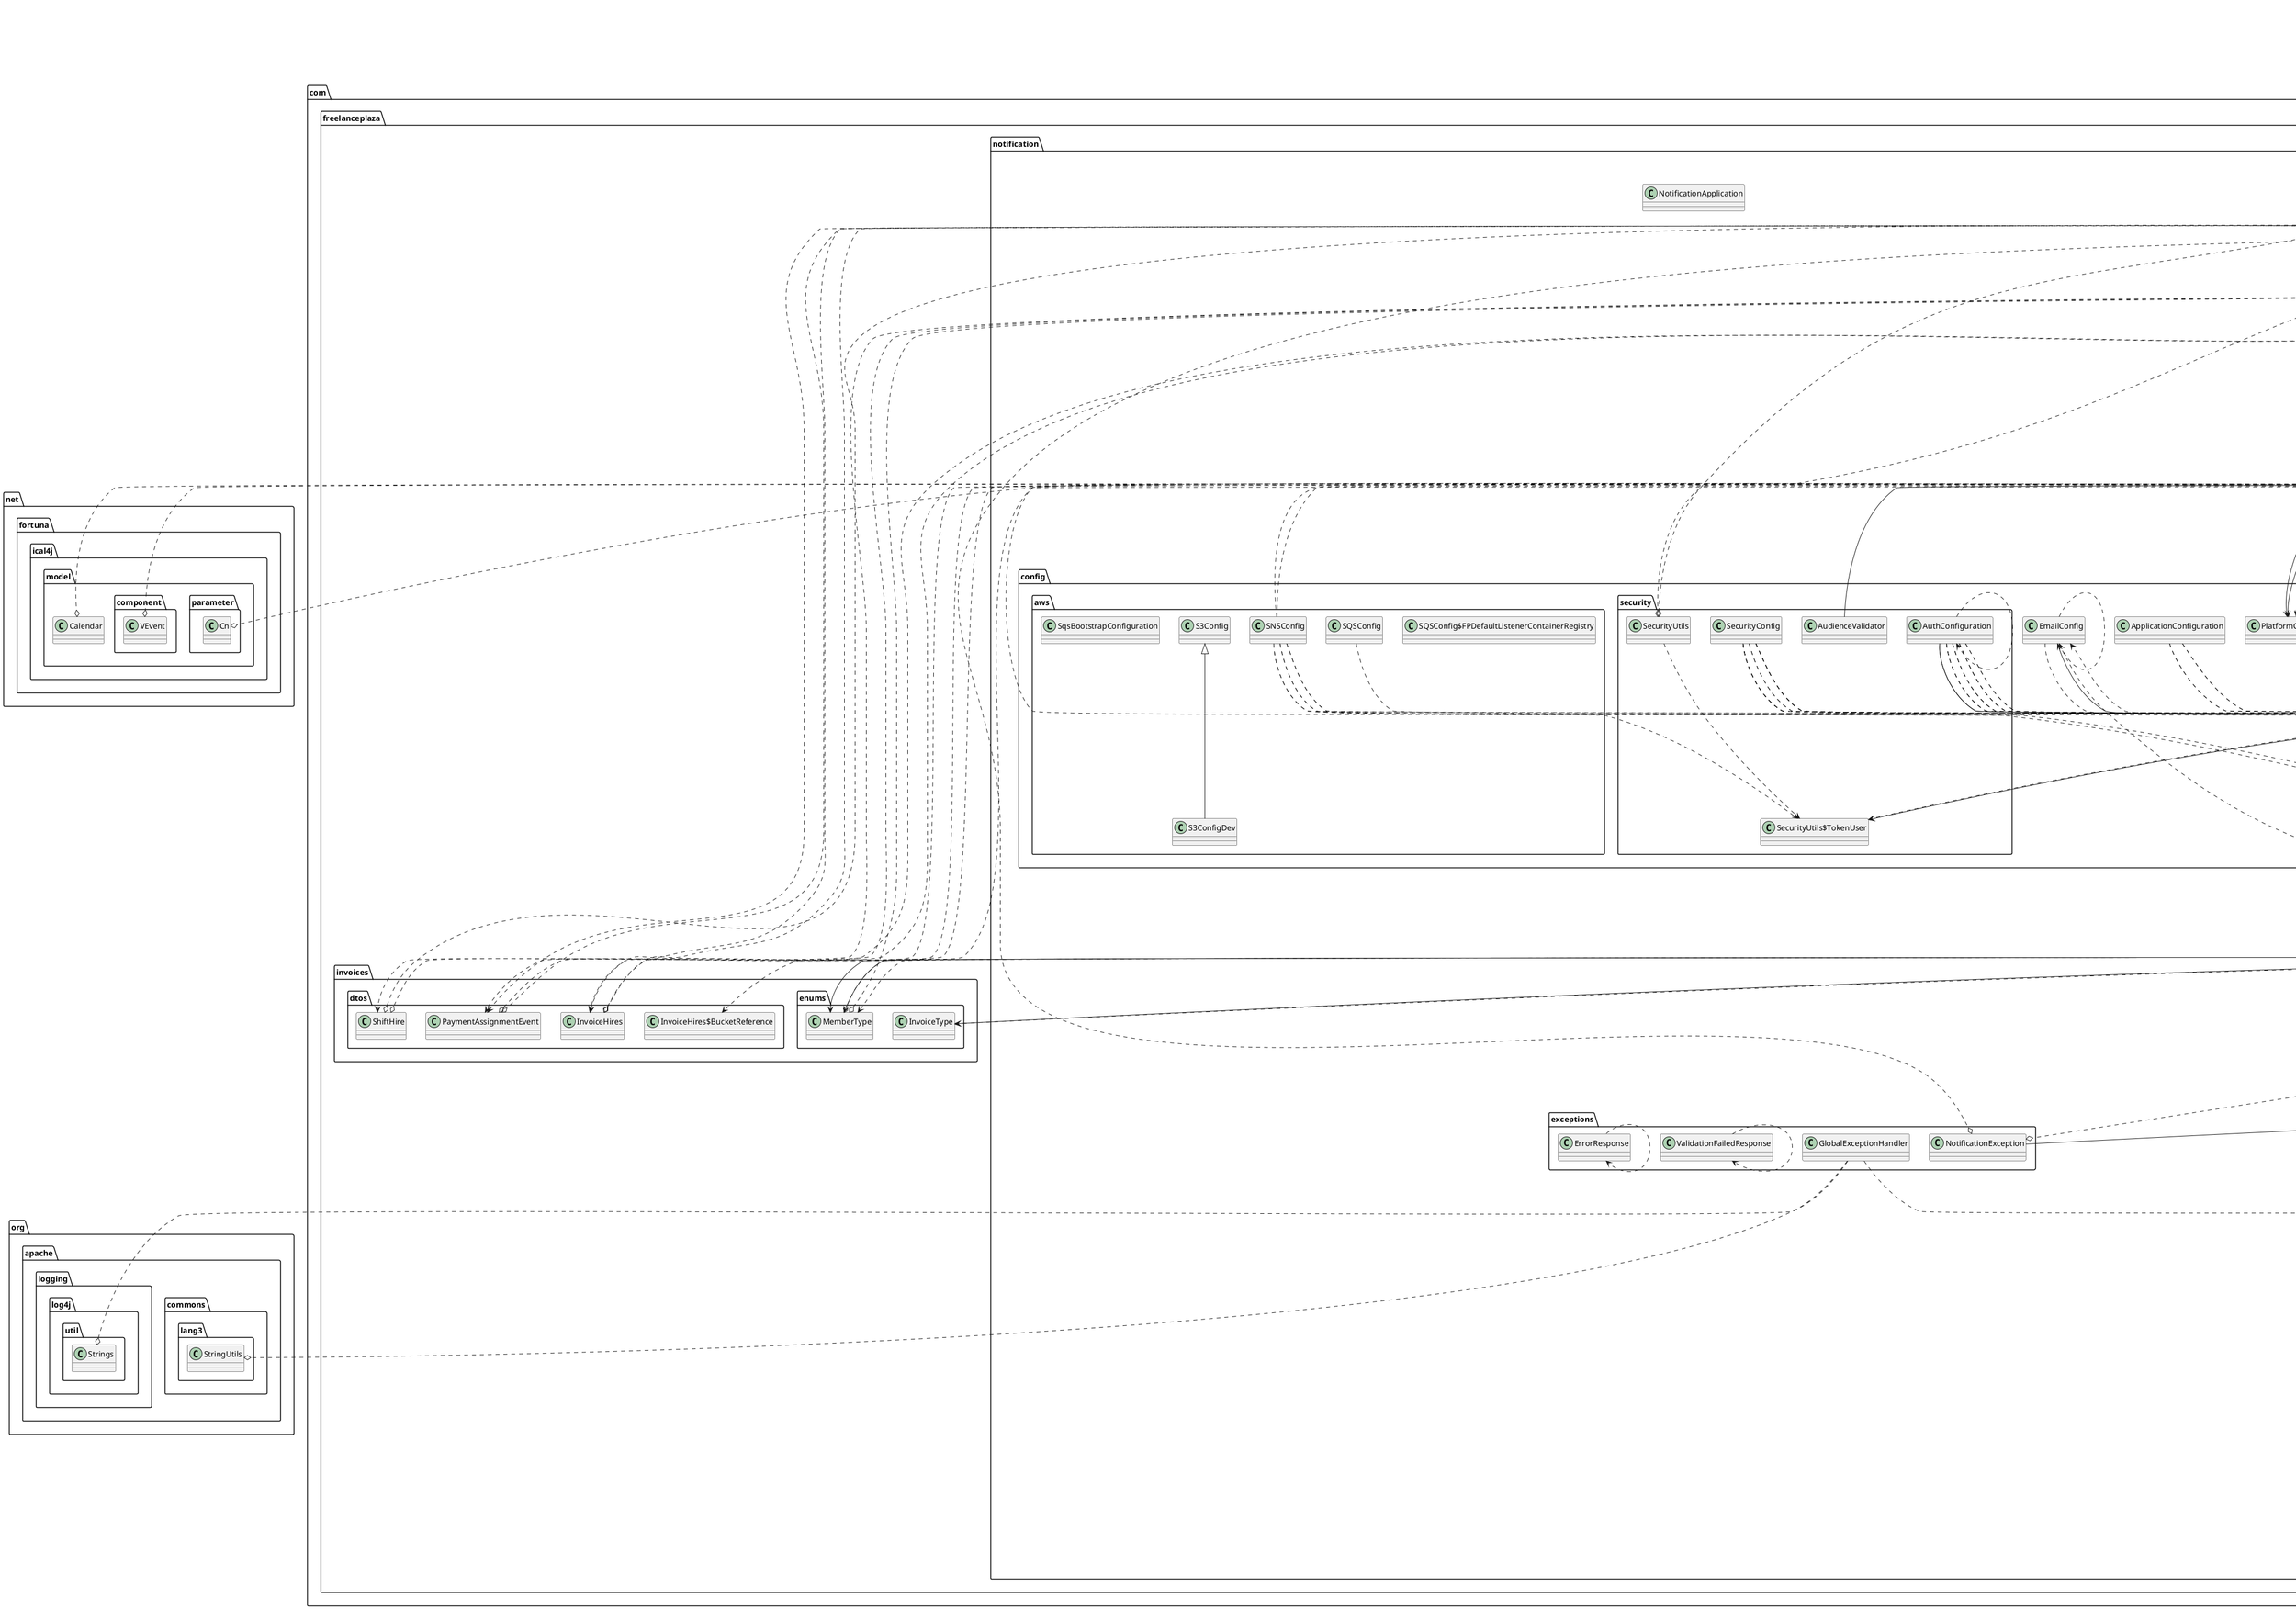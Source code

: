 @startuml
'https://plantuml.com/class-diagram

' GENERATE CLASS DIAGRAM ===========
' Generator       : it.brunasti.java.diagrammer.ClassDiagrammer
' Path            : [/Users/paolo/Work/Tadaah/fp-backend-notification-service/build/classes/java/main]
' Java Files Path : [/Users/paolo/Work/Tadaah/fp-backend-notification-service/src/main/java/]
' Configuration   : [/Users/paolo/IdeaProjects/mine/java-diagrammer/temp/tadaah/config.json]
' Generated at    : Fri Jan 17 13:52:33 CET 2025



' CLASSES =======
class com.freelanceplaza.notification.listeners.UserSyncListener
interface com.freelanceplaza.notification.utils.NotificationConstants
class com.freelanceplaza.notification.dto.PushNotification$Apns
class com.freelanceplaza.notification.services.UserService
class com.freelanceplaza.notification.validation.ValidationError
class com.freelanceplaza.notification.controllers.AuthorizationController
class com.freelanceplaza.notification.services.InvoiceService
abstract com.freelanceplaza.notification.entities.Address
interface com.freelanceplaza.notification.dto.Notification
class com.freelanceplaza.notification.services.EmailNotificationFactory
class com.freelanceplaza.notification.config.aws.SQSConfig$FPDefaultListenerContainerRegistry
interface com.freelanceplaza.notification.repositories.LegalEntityRepository
class com.freelanceplaza.notification.dto.PushNotification$Android
class com.freelanceplaza.notification.exceptions.NotificationException
class com.freelanceplaza.notification.services.BucketService
class com.freelanceplaza.notification.entities.Subscription$SubscriptionId
class com.freelanceplaza.notification.entities.LegalEntity$LegalEntityBuilder
class com.freelanceplaza.notification.dto.TokenUserHandler
class com.freelanceplaza.notification.entities.MobileDeviceToken
class com.freelanceplaza.notification.dto.PaymentAccountStatusChangedMessage
class com.freelanceplaza.notification.dto.PushNotification$FcmV1Message
class com.freelanceplaza.notification.utils.CurrencyUtils$1
class com.freelanceplaza.notification.listeners.OrganizationUserSyncListener
interface com.freelanceplaza.notification.validation.JsonFieldErrors
class com.freelanceplaza.notification.listeners.OrganizationSyncListener
class com.freelanceplaza.notification.entities.Recipient
class com.freelanceplaza.notification.dto.PushNotification$Aps
interface com.freelanceplaza.notification.repositories.RecipientRepository
class com.freelanceplaza.notification.dto.PushNotification$Alert
class com.freelanceplaza.notification.config.RedisConfiguration
interface com.freelanceplaza.notification.validation.notification.ValidBoolean
class com.freelanceplaza.notification.dto.GroupedInvoiceDTO
class com.freelanceplaza.notification.controllers.ThymeleafRendererController$TemplateResource
class com.freelanceplaza.notification.config.security.AuthConfiguration
class com.freelanceplaza.notification.dto.PushNotification$Webpush
class com.freelanceplaza.notification.services.EmailNotificationFactory$RecipientHandler
class com.freelanceplaza.notification.services.workfinished.WorkFinishedService
class com.freelanceplaza.notification.config.security.AudienceValidator
class com.freelanceplaza.notification.listeners.NotificationEventListener
class com.freelanceplaza.notification.services.LegalEntityMapper
class com.freelanceplaza.notification.validation.notification.BooleanValueValidator
class com.freelanceplaza.notification.services.notification.FreelancerNotificationService
interface com.freelanceplaza.notification.repositories.VerticalRepository
class com.freelanceplaza.notification.config.aws.S3ConfigDev
class com.freelanceplaza.notification.entities.LegalEntity
class com.freelanceplaza.notification.services.IOSMessageFactory
class com.freelanceplaza.notification.services.InvoiceService$1
class com.freelanceplaza.notification.controllers.ThymeleafRendererController$MultipartTemplateResolver
class com.freelanceplaza.notification.services.MobilePushNotificationFactory
class com.freelanceplaza.notification.services.PaymentService$1
class com.freelanceplaza.notification.config.PlatformConfiguration
class com.freelanceplaza.notification.services.S3ServiceImpl
interface com.freelanceplaza.notification.repositories.AddressRepository
class com.freelanceplaza.notification.entities.Subscription
class com.freelanceplaza.notification.dto.TokenData
class com.freelanceplaza.notification.entities.InvoiceBundle
class com.freelanceplaza.notification.utils.MessageUtils
class com.freelanceplaza.notification.controllers.ThymeleafRendererController
class com.freelanceplaza.notification.services.DeviceTokenRegistrarImpl
interface com.freelanceplaza.notification.repositories.NotificationTemplateRepository
class com.freelanceplaza.notification.config.EmailConfig
class com.freelanceplaza.notification.config.aws.SNSConfig
enum com.freelanceplaza.notification.enums.PaymentAccountStatus{
  PENDING
  ACTIVE
  INACTIVE
  UNVERIFIED
  SUSPENDED
  BLOCKED
  DELETED
}
class com.freelanceplaza.notification.config.security.SecurityUtils
enum com.freelanceplaza.notification.enums.Channel{
  EMAIL
  SMS
  PUSH_MOBILE
  PUSH_WEB
}
class com.freelanceplaza.notification.services.OrganizationService
class com.freelanceplaza.notification.dto.MobilePush
class com.freelanceplaza.notification.services.MobileNotificationGateway
class com.freelanceplaza.notification.config.security.SecurityUtils$TokenUser
class com.freelanceplaza.notification.listeners.PaymentAccountStatusChangedListener
interface com.freelanceplaza.notification.services.NotificationService
class com.freelanceplaza.notification.dto.PushNotification$Default
class com.freelanceplaza.notification.entities.EmailAddress
interface com.freelanceplaza.notification.services.MessageFactory
class com.freelanceplaza.notification.services.impl.NotificationServiceImpl
class com.freelanceplaza.notification.dto.EmailNotification
class com.freelanceplaza.notification.exceptions.GlobalExceptionHandler
interface com.freelanceplaza.notification.utils.PaymentAssignmentConstants
interface com.freelanceplaza.notification.repositories.InvoiceRepository
class com.freelanceplaza.notification.entities.NotificationTemplate
enum com.freelanceplaza.notification.enums.MobilePlatform{
  IOS
  ANDROID
}
class com.freelanceplaza.notification.services.PaymentService
class com.freelanceplaza.notification.services.NotificationMessageHelper
class com.freelanceplaza.notification.services.ApplicationEventService$1
class com.freelanceplaza.notification.services.EmailNotificationGateway
class com.freelanceplaza.notification.dto.PushNotification$Message
class com.freelanceplaza.notification.config.aws.S3Config
interface com.freelanceplaza.notification.services.DeviceTokenRegistrar
class com.freelanceplaza.notification.config.aws.SQSConfig
class com.freelanceplaza.notification.publishers.NotificationPublisher
class com.freelanceplaza.notification.dto.PushNotification
class com.freelanceplaza.notification.dto.PushNotification$Notification
class com.freelanceplaza.notification.listeners.InvoiceGeneratedListener
class com.freelanceplaza.notification.services.MobilePushNotificationFactory$UserHandler
class com.freelanceplaza.notification.NotificationApplication
class com.freelanceplaza.notification.services.MobilePushMessageFactory$MobileMessage
class com.freelanceplaza.notification.utils.DateTimeUtils
class com.freelanceplaza.notification.entities.Vertical
interface com.freelanceplaza.notification.repositories.SubscriptionRepository
class com.freelanceplaza.notification.controllers.NotificationController
abstract com.freelanceplaza.notification.validation.CommonJsonErrorValidator
class com.freelanceplaza.notification.exceptions.ValidationFailedResponse
class com.freelanceplaza.notification.listeners.WorkFinishedListener
class com.freelanceplaza.notification.listeners.ApplicationEventListener
interface com.freelanceplaza.notification.services.S3Service
class com.freelanceplaza.notification.services.NotificationComposer
class com.freelanceplaza.notification.dto.NotificationsStatusDto
class com.freelanceplaza.notification.exceptions.ErrorResponse
class com.freelanceplaza.notification.utils.CurrencyUtils
class com.freelanceplaza.notification.services.ApplicationEventService
enum com.freelanceplaza.notification.enums.RecipientType{
  FREELANCER_USER
  ORGANIZATION_USER
  STAFF_USER
  UNKNOWN_USER
  ORGANIZATION
}
class com.freelanceplaza.notification.config.security.SecurityConfig
class com.freelanceplaza.notification.services.LocalDeviceTokenRegistrar
interface com.freelanceplaza.notification.services.NotificationFactory
class com.freelanceplaza.notification.services.EmailNotificationFactory$1
class com.freelanceplaza.notification.entities.Invoice
interface com.freelanceplaza.notification.repositories.InvoiceBundleRepository
class com.freelanceplaza.notification.services.AndroidMessageFactory
enum com.freelanceplaza.notification.enums.SubscriptionStatus{
  ACTIVE
  INACTIVE
}
class com.freelanceplaza.notification.config.ApplicationConfiguration
abstract com.freelanceplaza.notification.services.MobilePushMessageFactory
interface com.freelanceplaza.notification.services.NotificationGateway
class com.freelanceplaza.notification.dto.PushNotification$Payload
class com.freelanceplaza.notification.listeners.PaymentAssignmentStatusListener
class com.freelanceplaza.notification.config.aws.SqsBootstrapConfiguration

' INHERITANCES =======
java.lang.RuntimeException <|-- com.freelanceplaza.notification.exceptions.NotificationException
com.freelanceplaza.notification.entities.Address <|-- com.freelanceplaza.notification.entities.MobileDeviceToken
java.lang.Record <|-- com.freelanceplaza.notification.config.security.AudienceValidator
com.freelanceplaza.notification.validation.CommonJsonErrorValidator <|-- com.freelanceplaza.notification.validation.notification.BooleanValueValidator
com.freelanceplaza.notification.config.aws.S3Config <|-- com.freelanceplaza.notification.config.aws.S3ConfigDev
com.freelanceplaza.notification.services.MobilePushMessageFactory <|-- com.freelanceplaza.notification.services.IOSMessageFactory
java.lang.Enum <|-- com.freelanceplaza.notification.enums.PaymentAccountStatus
java.lang.Enum <|-- com.freelanceplaza.notification.enums.Channel
com.freelanceplaza.notification.entities.Address <|-- com.freelanceplaza.notification.entities.EmailAddress
java.lang.Enum <|-- com.freelanceplaza.notification.enums.MobilePlatform
java.lang.Enum <|-- com.freelanceplaza.notification.enums.RecipientType
com.freelanceplaza.notification.services.MobilePushMessageFactory <|-- com.freelanceplaza.notification.services.AndroidMessageFactory
java.lang.Enum <|-- com.freelanceplaza.notification.enums.SubscriptionStatus

' IMPLEMENT INTERFACE =======
com.freelanceplaza.notification.services.NotificationFactory <|.. com.freelanceplaza.notification.services.EmailNotificationFactory
java.io.Serializable <|.. com.freelanceplaza.notification.entities.Subscription$SubscriptionId
java.lang.annotation.Annotation <|.. com.freelanceplaza.notification.validation.JsonFieldErrors
java.lang.annotation.Annotation <|.. com.freelanceplaza.notification.validation.notification.ValidBoolean
com.freelanceplaza.notification.services.NotificationFactory <|.. com.freelanceplaza.notification.services.MobilePushNotificationFactory
com.freelanceplaza.notification.services.S3Service <|.. com.freelanceplaza.notification.services.S3ServiceImpl
com.freelanceplaza.notification.services.DeviceTokenRegistrar <|.. com.freelanceplaza.notification.services.DeviceTokenRegistrarImpl
com.freelanceplaza.notification.dto.Notification <|.. com.freelanceplaza.notification.dto.MobilePush
com.freelanceplaza.notification.services.NotificationGateway <|.. com.freelanceplaza.notification.services.MobileNotificationGateway
com.freelanceplaza.notification.services.NotificationService <|.. com.freelanceplaza.notification.services.impl.NotificationServiceImpl
com.freelanceplaza.notification.dto.Notification <|.. com.freelanceplaza.notification.dto.EmailNotification
com.freelanceplaza.notification.services.NotificationGateway <|.. com.freelanceplaza.notification.services.EmailNotificationGateway
com.freelanceplaza.notification.services.DeviceTokenRegistrar <|.. com.freelanceplaza.notification.services.LocalDeviceTokenRegistrar
com.freelanceplaza.notification.services.MessageFactory <|.. com.freelanceplaza.notification.services.MobilePushMessageFactory

' FIELDS =======
com.freelanceplaza.notification.listeners.UserSyncListener --> com.freelanceplaza.notification.services.UserService
com.freelanceplaza.notification.listeners.UserSyncListener --> com.freelanceplaza.commons.fpcommons.crypto.Decoder
com.freelanceplaza.notification.dto.PushNotification$Apns --> com.freelanceplaza.notification.dto.PushNotification$Payload
com.freelanceplaza.notification.services.UserService --> com.freelanceplaza.notification.repositories.RecipientRepository
com.freelanceplaza.notification.services.UserService --> com.freelanceplaza.notification.repositories.NotificationTemplateRepository
com.freelanceplaza.notification.services.UserService --> com.freelanceplaza.notification.repositories.SubscriptionRepository
com.freelanceplaza.notification.services.UserService --> com.freelanceplaza.notification.services.DeviceTokenRegistrar
com.freelanceplaza.notification.services.UserService --> com.freelanceplaza.notification.repositories.AddressRepository
com.freelanceplaza.notification.services.UserService --> com.freelanceplaza.notification.services.LegalEntityMapper
com.freelanceplaza.notification.services.UserService --> com.freelanceplaza.notification.repositories.LegalEntityRepository
com.freelanceplaza.notification.controllers.AuthorizationController --> com.freelanceplaza.notification.services.UserService
com.freelanceplaza.notification.services.InvoiceService --> com.freelanceplaza.notification.repositories.InvoiceRepository
com.freelanceplaza.notification.services.InvoiceService --> com.freelanceplaza.notification.repositories.InvoiceBundleRepository
com.freelanceplaza.notification.services.InvoiceService --> com.freelanceplaza.notification.publishers.NotificationPublisher
com.freelanceplaza.notification.services.InvoiceService --> com.freelanceplaza.notification.repositories.RecipientRepository
com.freelanceplaza.notification.services.InvoiceService --> com.freelanceplaza.notification.repositories.VerticalRepository
com.freelanceplaza.notification.services.InvoiceService --> com.freelanceplaza.notification.services.NotificationMessageHelper
com.freelanceplaza.notification.services.InvoiceService --> com.freelanceplaza.notification.config.PlatformConfiguration
com.freelanceplaza.notification.entities.Address --> com.freelanceplaza.notification.entities.Recipient
com.freelanceplaza.notification.services.EmailNotificationFactory --> com.freelanceplaza.notification.services.EmailNotificationGateway
com.freelanceplaza.notification.services.EmailNotificationFactory --> com.freelanceplaza.notification.repositories.VerticalRepository
com.freelanceplaza.notification.dto.PushNotification$Android --> com.freelanceplaza.notification.dto.PushNotification$Notification
com.freelanceplaza.notification.dto.TokenUserHandler --> com.freelanceplaza.notification.config.security.SecurityUtils$TokenUser
com.freelanceplaza.notification.dto.TokenUserHandler --> com.freelanceplaza.notification.enums.MobilePlatform
com.freelanceplaza.notification.entities.MobileDeviceToken --> com.freelanceplaza.notification.enums.MobilePlatform
com.freelanceplaza.notification.dto.PaymentAccountStatusChangedMessage --> com.freelanceplaza.notification.enums.PaymentAccountStatus
com.freelanceplaza.notification.dto.PushNotification$FcmV1Message --> com.freelanceplaza.notification.dto.PushNotification$Message
com.freelanceplaza.notification.listeners.OrganizationUserSyncListener --> com.freelanceplaza.notification.services.UserService
com.freelanceplaza.notification.listeners.OrganizationUserSyncListener --> com.freelanceplaza.notification.services.OrganizationService
com.freelanceplaza.notification.listeners.OrganizationUserSyncListener --> com.freelanceplaza.commons.fpcommons.crypto.Decoder
com.freelanceplaza.notification.listeners.OrganizationUserSyncListener --> com.freelanceplaza.notification.publishers.NotificationPublisher
com.freelanceplaza.notification.listeners.OrganizationSyncListener --> com.freelanceplaza.notification.services.OrganizationService
com.freelanceplaza.notification.listeners.OrganizationSyncListener --> com.freelanceplaza.commons.fpcommons.crypto.Decoder
com.freelanceplaza.notification.entities.Recipient --> com.freelanceplaza.notification.entities.LegalEntity
com.freelanceplaza.notification.entities.Recipient --> com.freelanceplaza.notification.enums.RecipientType
com.freelanceplaza.notification.entities.Recipient --> com.freelanceplaza.commons.fpcommons.enums.Language
com.freelanceplaza.notification.dto.PushNotification$Aps --> com.freelanceplaza.notification.dto.PushNotification$Notification
com.freelanceplaza.notification.config.security.AuthConfiguration --> com.freelanceplaza.commons.fpauthentication.config.AudienceConfig
com.freelanceplaza.notification.config.security.AuthConfiguration --> com.freelanceplaza.commons.fpauthentication.config.AuthDecoderConfig
com.freelanceplaza.notification.dto.PushNotification$Webpush --> com.freelanceplaza.notification.dto.PushNotification$Notification
com.freelanceplaza.notification.services.EmailNotificationFactory$RecipientHandler --> com.freelanceplaza.notification.entities.Recipient
com.freelanceplaza.notification.services.EmailNotificationFactory$RecipientHandler --> com.freelanceplaza.notification.entities.EmailAddress
com.freelanceplaza.notification.services.workfinished.WorkFinishedService --> com.freelanceplaza.notification.repositories.RecipientRepository
com.freelanceplaza.notification.services.workfinished.WorkFinishedService --> com.freelanceplaza.notification.publishers.NotificationPublisher
com.freelanceplaza.notification.listeners.NotificationEventListener --> com.freelanceplaza.commons.fpcommons.crypto.Decoder
com.freelanceplaza.notification.listeners.NotificationEventListener --> com.freelanceplaza.notification.services.NotificationComposer
com.freelanceplaza.notification.services.notification.FreelancerNotificationService --> com.freelanceplaza.notification.services.NotificationMessageHelper
com.freelanceplaza.notification.services.notification.FreelancerNotificationService --> com.freelanceplaza.notification.utils.DateTimeUtils
com.freelanceplaza.notification.services.IOSMessageFactory --> com.freelanceplaza.notification.services.MobileNotificationGateway
com.freelanceplaza.notification.services.InvoiceService$1 --> com.freelanceplaza.notification.services.InvoiceService
com.freelanceplaza.notification.services.MobilePushNotificationFactory --> com.freelanceplaza.notification.services.AndroidMessageFactory
com.freelanceplaza.notification.services.MobilePushNotificationFactory --> com.freelanceplaza.notification.services.IOSMessageFactory
com.freelanceplaza.notification.entities.Subscription --> com.freelanceplaza.notification.entities.Subscription$SubscriptionId
com.freelanceplaza.notification.entities.Subscription --> com.freelanceplaza.notification.enums.SubscriptionStatus
com.freelanceplaza.notification.entities.Subscription --> com.freelanceplaza.notification.entities.Recipient
com.freelanceplaza.notification.entities.Subscription --> com.freelanceplaza.notification.entities.NotificationTemplate
com.freelanceplaza.notification.dto.TokenData --> com.freelanceplaza.notification.enums.MobilePlatform
com.freelanceplaza.notification.controllers.ThymeleafRendererController --> com.freelanceplaza.notification.services.EmailNotificationGateway
com.freelanceplaza.notification.services.OrganizationService --> com.freelanceplaza.notification.repositories.RecipientRepository
com.freelanceplaza.notification.services.OrganizationService --> com.freelanceplaza.notification.services.LegalEntityMapper
com.freelanceplaza.notification.services.OrganizationService --> com.freelanceplaza.notification.repositories.VerticalRepository
com.freelanceplaza.notification.services.OrganizationService --> com.freelanceplaza.notification.repositories.LegalEntityRepository
com.freelanceplaza.notification.services.OrganizationService --> com.freelanceplaza.notification.services.UserService
com.freelanceplaza.notification.dto.MobilePush --> com.freelanceplaza.notification.entities.Recipient
com.freelanceplaza.notification.dto.MobilePush --> com.freelanceplaza.notification.entities.Address
com.freelanceplaza.notification.dto.MobilePush --> com.freelanceplaza.notification.services.MobileNotificationGateway
com.freelanceplaza.notification.services.MobileNotificationGateway --> com.freelanceplaza.notification.repositories.AddressRepository
com.freelanceplaza.notification.listeners.PaymentAccountStatusChangedListener --> com.freelanceplaza.notification.publishers.NotificationPublisher
com.freelanceplaza.notification.dto.PushNotification$Default --> com.freelanceplaza.notification.dto.PushNotification$Notification
com.freelanceplaza.notification.services.impl.NotificationServiceImpl --> com.freelanceplaza.notification.repositories.SubscriptionRepository
com.freelanceplaza.notification.services.impl.NotificationServiceImpl --> com.freelanceplaza.notification.repositories.RecipientRepository
com.freelanceplaza.notification.dto.EmailNotification --> com.freelanceplaza.notification.entities.Recipient
com.freelanceplaza.notification.dto.EmailNotification --> com.freelanceplaza.notification.entities.EmailAddress
com.freelanceplaza.notification.dto.EmailNotification --> com.freelanceplaza.notification.services.EmailNotificationGateway
com.freelanceplaza.notification.entities.NotificationTemplate --> com.freelanceplaza.notification.enums.Channel
com.freelanceplaza.notification.entities.NotificationTemplate --> com.freelanceplaza.notification.enums.RecipientType
com.freelanceplaza.notification.services.PaymentService --> com.freelanceplaza.notification.publishers.NotificationPublisher
com.freelanceplaza.notification.services.PaymentService --> com.freelanceplaza.notification.utils.DateTimeUtils
com.freelanceplaza.notification.services.PaymentService --> com.freelanceplaza.notification.config.PlatformConfiguration
com.freelanceplaza.notification.services.NotificationMessageHelper --> com.freelanceplaza.notification.utils.DateTimeUtils
com.freelanceplaza.notification.services.EmailNotificationGateway --> com.freelanceplaza.notification.config.EmailConfig
com.freelanceplaza.notification.services.EmailNotificationGateway --> com.freelanceplaza.notification.services.S3Service
com.freelanceplaza.notification.dto.PushNotification$Message --> com.freelanceplaza.notification.dto.PushNotification$Notification
com.freelanceplaza.notification.dto.PushNotification$Message --> com.freelanceplaza.notification.dto.PushNotification$Android
com.freelanceplaza.notification.dto.PushNotification$Message --> com.freelanceplaza.notification.dto.PushNotification$Apns
com.freelanceplaza.notification.dto.PushNotification$Message --> com.freelanceplaza.notification.dto.PushNotification$Webpush
com.freelanceplaza.notification.publishers.NotificationPublisher --> com.freelanceplaza.commons.fpcommons.crypto.Encoder
com.freelanceplaza.notification.listeners.InvoiceGeneratedListener --> com.freelanceplaza.notification.services.InvoiceService
com.freelanceplaza.notification.services.MobilePushNotificationFactory$UserHandler --> com.freelanceplaza.notification.entities.Recipient
com.freelanceplaza.notification.services.MobilePushNotificationFactory$UserHandler --> com.freelanceplaza.notification.entities.MobileDeviceToken
com.freelanceplaza.notification.utils.DateTimeUtils --> com.freelanceplaza.notification.config.PlatformConfiguration
com.freelanceplaza.notification.controllers.NotificationController --> com.freelanceplaza.notification.services.NotificationService
com.freelanceplaza.notification.listeners.WorkFinishedListener --> com.freelanceplaza.notification.services.BucketService
com.freelanceplaza.notification.listeners.WorkFinishedListener --> com.freelanceplaza.notification.services.workfinished.WorkFinishedService
com.freelanceplaza.notification.listeners.ApplicationEventListener --> com.freelanceplaza.commons.fpcommons.crypto.Decoder
com.freelanceplaza.notification.listeners.ApplicationEventListener --> com.freelanceplaza.notification.services.ApplicationEventService
com.freelanceplaza.notification.services.NotificationComposer --> com.freelanceplaza.notification.repositories.RecipientRepository
com.freelanceplaza.notification.services.ApplicationEventService --> com.freelanceplaza.notification.publishers.NotificationPublisher
com.freelanceplaza.notification.services.ApplicationEventService --> com.freelanceplaza.notification.services.NotificationMessageHelper
com.freelanceplaza.notification.services.ApplicationEventService --> com.freelanceplaza.notification.services.notification.FreelancerNotificationService
com.freelanceplaza.notification.entities.Invoice --> com.freelanceplaza.invoices.enums.MemberType
com.freelanceplaza.notification.entities.Invoice --> com.freelanceplaza.invoices.enums.MemberType
com.freelanceplaza.notification.entities.Invoice --> com.freelanceplaza.commons.fpcommons.enums.Currency
com.freelanceplaza.notification.entities.Invoice --> com.freelanceplaza.notification.entities.InvoiceBundle
com.freelanceplaza.notification.entities.Invoice --> com.freelanceplaza.invoices.enums.InvoiceType
com.freelanceplaza.notification.services.AndroidMessageFactory --> com.freelanceplaza.notification.services.MobileNotificationGateway
com.freelanceplaza.notification.dto.PushNotification$Payload --> com.freelanceplaza.notification.dto.PushNotification$Aps
com.freelanceplaza.notification.listeners.PaymentAssignmentStatusListener --> com.freelanceplaza.notification.services.PaymentService

' USES =======
com.freelanceplaza.notification.listeners.UserSyncListener ..> com.freelanceplaza.notification.services.UserService
com.freelanceplaza.notification.listeners.UserSyncListener ..> com.freelanceplaza.commons.fpcommons.crypto.Decoder
com.freelanceplaza.notification.dto.PushNotification$Apns ..> com.freelanceplaza.notification.dto.PushNotification$Payload
com.freelanceplaza.notification.dto.PushNotification$Apns ..> com.freelanceplaza.notification.dto.PushNotification$Apns
com.freelanceplaza.notification.services.UserService ..> com.freelanceplaza.notification.entities.Recipient
com.freelanceplaza.notification.services.UserService ..> com.freelanceplaza.notification.dto.TokenUserHandler
com.freelanceplaza.notification.services.UserService ..> com.freelanceplaza.notification.config.security.SecurityUtils$TokenUser
com.freelanceplaza.notification.services.UserService ..> com.freelanceplaza.notification.entities.Subscription
com.freelanceplaza.notification.services.UserService ..> com.freelanceplaza.notification.entities.NotificationTemplate
com.freelanceplaza.notification.services.UserService ..> com.freelanceplaza.notification.entities.MobileDeviceToken
com.freelanceplaza.notification.services.UserService ..> com.freelanceplaza.commons.fpcommons.sync.users.UserSync
com.freelanceplaza.notification.services.UserService ..> com.freelanceplaza.commons.fpcommons.sync.SyncModel
com.freelanceplaza.notification.services.UserService ..> com.freelanceplaza.notification.repositories.RecipientRepository
com.freelanceplaza.notification.services.UserService ..> com.freelanceplaza.notification.repositories.NotificationTemplateRepository
com.freelanceplaza.notification.services.UserService ..> com.freelanceplaza.notification.repositories.SubscriptionRepository
com.freelanceplaza.notification.services.UserService ..> com.freelanceplaza.notification.services.DeviceTokenRegistrar
com.freelanceplaza.notification.services.UserService ..> com.freelanceplaza.notification.repositories.AddressRepository
com.freelanceplaza.notification.services.UserService ..> com.freelanceplaza.notification.services.LegalEntityMapper
com.freelanceplaza.notification.services.UserService ..> com.freelanceplaza.notification.repositories.LegalEntityRepository
com.freelanceplaza.notification.services.UserService ..> com.freelanceplaza.notification.entities.Address
com.freelanceplaza.notification.validation.ValidationError ..> com.freelanceplaza.notification.validation.ValidationError
com.freelanceplaza.notification.controllers.AuthorizationController ..> com.freelanceplaza.notification.services.UserService
com.freelanceplaza.notification.services.InvoiceService ..> com.freelanceplaza.invoices.dtos.InvoiceHires
com.freelanceplaza.notification.services.InvoiceService ..> com.freelanceplaza.notification.entities.InvoiceBundle
com.freelanceplaza.notification.services.InvoiceService ..> com.freelanceplaza.commons.fpcommons.notifications.Message
com.freelanceplaza.notification.services.InvoiceService ..> com.freelanceplaza.notification.dto.GroupedInvoiceDTO
com.freelanceplaza.notification.services.InvoiceService ..> com.freelanceplaza.notification.repositories.InvoiceRepository
com.freelanceplaza.notification.services.InvoiceService ..> com.freelanceplaza.notification.repositories.InvoiceBundleRepository
com.freelanceplaza.notification.services.InvoiceService ..> com.freelanceplaza.notification.publishers.NotificationPublisher
com.freelanceplaza.notification.services.InvoiceService ..> com.freelanceplaza.notification.repositories.RecipientRepository
com.freelanceplaza.notification.services.InvoiceService ..> com.freelanceplaza.notification.repositories.VerticalRepository
com.freelanceplaza.notification.services.InvoiceService ..> com.freelanceplaza.notification.services.NotificationMessageHelper
com.freelanceplaza.notification.services.InvoiceService ..> com.freelanceplaza.notification.config.PlatformConfiguration
com.freelanceplaza.notification.services.InvoiceService ..> com.freelanceplaza.commons.fpcommons.notifications.AttachmentDto
com.freelanceplaza.notification.services.InvoiceService ..> com.freelanceplaza.invoices.dtos.InvoiceHires$BucketReference
com.freelanceplaza.notification.services.InvoiceService ..> com.freelanceplaza.notification.entities.Invoice
com.freelanceplaza.notification.entities.Address ..> com.freelanceplaza.notification.entities.Recipient
com.freelanceplaza.notification.entities.Address ..> com.freelanceplaza.notification.entities.Address
com.freelanceplaza.notification.dto.Notification ..> com.freelanceplaza.notification.services.NotificationGateway
com.freelanceplaza.notification.services.EmailNotificationFactory ..> com.freelanceplaza.notification.entities.Recipient
com.freelanceplaza.notification.services.EmailNotificationFactory ..> com.freelanceplaza.notification.services.EmailNotificationGateway
com.freelanceplaza.notification.services.EmailNotificationFactory ..> com.freelanceplaza.notification.repositories.VerticalRepository
com.freelanceplaza.notification.services.EmailNotificationFactory ..> com.freelanceplaza.notification.dto.EmailNotification
com.freelanceplaza.notification.services.EmailNotificationFactory ..> com.freelanceplaza.notification.services.EmailNotificationFactory$RecipientHandler
com.freelanceplaza.notification.services.EmailNotificationFactory ..> com.freelanceplaza.notification.entities.EmailAddress
com.freelanceplaza.notification.dto.PushNotification$Android ..> com.freelanceplaza.notification.dto.PushNotification$Notification
com.freelanceplaza.notification.dto.PushNotification$Android ..> com.freelanceplaza.notification.dto.PushNotification$Android
com.freelanceplaza.notification.entities.Subscription$SubscriptionId ..> com.freelanceplaza.notification.entities.Subscription$SubscriptionId
com.freelanceplaza.notification.entities.LegalEntity$LegalEntityBuilder ..> com.freelanceplaza.notification.entities.LegalEntity$LegalEntityBuilder
com.freelanceplaza.notification.entities.LegalEntity$LegalEntityBuilder ..> com.freelanceplaza.notification.entities.LegalEntity
com.freelanceplaza.notification.dto.TokenUserHandler ..> com.freelanceplaza.notification.config.security.SecurityUtils$TokenUser
com.freelanceplaza.notification.dto.TokenUserHandler ..> com.freelanceplaza.notification.enums.MobilePlatform
com.freelanceplaza.notification.entities.MobileDeviceToken ..> com.freelanceplaza.notification.enums.MobilePlatform
com.freelanceplaza.notification.entities.MobileDeviceToken ..> com.freelanceplaza.notification.entities.MobileDeviceToken
com.freelanceplaza.notification.dto.PaymentAccountStatusChangedMessage ..> com.freelanceplaza.notification.enums.PaymentAccountStatus
com.freelanceplaza.notification.dto.PaymentAccountStatusChangedMessage ..> com.freelanceplaza.notification.dto.PaymentAccountStatusChangedMessage
com.freelanceplaza.notification.dto.PushNotification$FcmV1Message ..> com.freelanceplaza.notification.dto.PushNotification$Message
com.freelanceplaza.notification.dto.PushNotification$FcmV1Message ..> com.freelanceplaza.notification.dto.PushNotification$FcmV1Message
com.freelanceplaza.notification.listeners.OrganizationUserSyncListener ..> com.freelanceplaza.commons.fpcommons.sync.organizationusers.OrganizationUserSyncMessage
com.freelanceplaza.notification.listeners.OrganizationUserSyncListener ..> com.freelanceplaza.commons.fpcommons.sync.users.UserSync
com.freelanceplaza.notification.listeners.OrganizationUserSyncListener ..> com.freelanceplaza.commons.fpcommons.sync.organizations.OrganizationSync
com.freelanceplaza.notification.listeners.OrganizationUserSyncListener ..> com.freelanceplaza.commons.fpcommons.notifications.Message
com.freelanceplaza.notification.listeners.OrganizationUserSyncListener ..> com.freelanceplaza.commons.fpcommons.enums.EmailTopics
com.freelanceplaza.notification.listeners.OrganizationUserSyncListener ..> com.freelanceplaza.commons.fpcommons.notifications.Receiver
com.freelanceplaza.notification.listeners.OrganizationUserSyncListener ..> com.freelanceplaza.notification.services.UserService
com.freelanceplaza.notification.listeners.OrganizationUserSyncListener ..> com.freelanceplaza.notification.services.OrganizationService
com.freelanceplaza.notification.listeners.OrganizationUserSyncListener ..> com.freelanceplaza.commons.fpcommons.crypto.Decoder
com.freelanceplaza.notification.listeners.OrganizationUserSyncListener ..> com.freelanceplaza.notification.publishers.NotificationPublisher
com.freelanceplaza.notification.listeners.OrganizationSyncListener ..> com.freelanceplaza.notification.services.OrganizationService
com.freelanceplaza.notification.listeners.OrganizationSyncListener ..> com.freelanceplaza.commons.fpcommons.crypto.Decoder
com.freelanceplaza.notification.entities.Recipient ..> com.freelanceplaza.notification.entities.LegalEntity
com.freelanceplaza.notification.entities.Recipient ..> com.freelanceplaza.notification.enums.RecipientType
com.freelanceplaza.notification.entities.Recipient ..> com.freelanceplaza.commons.fpcommons.enums.Language
com.freelanceplaza.notification.entities.Recipient ..> com.freelanceplaza.notification.entities.Recipient
com.freelanceplaza.notification.dto.PushNotification$Aps ..> com.freelanceplaza.notification.dto.PushNotification$Notification
com.freelanceplaza.notification.dto.PushNotification$Aps ..> com.freelanceplaza.notification.dto.PushNotification$Aps
com.freelanceplaza.notification.dto.PushNotification$Alert ..> com.freelanceplaza.notification.dto.PushNotification$Alert
com.freelanceplaza.notification.config.RedisConfiguration ..> com.freelanceplaza.commons.fpcommons.caching.JedisPoolWrapper
com.freelanceplaza.notification.config.RedisConfiguration ..> com.freelanceplaza.commons.fpcommons.caching.TokenCache
com.freelanceplaza.notification.config.RedisConfiguration ..> com.freelanceplaza.notification.config.RedisConfiguration
com.freelanceplaza.notification.dto.GroupedInvoiceDTO ..> com.freelanceplaza.notification.dto.GroupedInvoiceDTO
com.freelanceplaza.notification.config.security.AuthConfiguration ..> com.freelanceplaza.commons.fpauthentication.filters.AudienceFilter
com.freelanceplaza.notification.config.security.AuthConfiguration ..> com.freelanceplaza.commons.fpauthentication.filters.OrganizationFilter
com.freelanceplaza.notification.config.security.AuthConfiguration ..> com.freelanceplaza.commons.fpauthentication.http.AuthDecoderHttpClient
com.freelanceplaza.notification.config.security.AuthConfiguration ..> com.freelanceplaza.notification.config.security.AuthConfiguration
com.freelanceplaza.notification.config.security.AuthConfiguration ..> com.freelanceplaza.commons.fpauthentication.config.AudienceConfig
com.freelanceplaza.notification.config.security.AuthConfiguration ..> com.freelanceplaza.commons.fpauthentication.config.AuthDecoderConfig
com.freelanceplaza.notification.dto.PushNotification$Webpush ..> com.freelanceplaza.notification.dto.PushNotification$Notification
com.freelanceplaza.notification.dto.PushNotification$Webpush ..> com.freelanceplaza.notification.dto.PushNotification$Webpush
com.freelanceplaza.notification.services.EmailNotificationFactory$RecipientHandler ..> com.freelanceplaza.notification.entities.Recipient
com.freelanceplaza.notification.services.EmailNotificationFactory$RecipientHandler ..> com.freelanceplaza.notification.entities.EmailAddress
com.freelanceplaza.notification.services.EmailNotificationFactory$RecipientHandler ..> com.freelanceplaza.notification.services.EmailNotificationFactory$RecipientHandler
com.freelanceplaza.notification.services.workfinished.WorkFinishedService ..> com.freelanceplaza.notification.repositories.RecipientRepository
com.freelanceplaza.notification.services.workfinished.WorkFinishedService ..> com.freelanceplaza.notification.publishers.NotificationPublisher
com.freelanceplaza.notification.services.workfinished.WorkFinishedService ..> com.freelanceplaza.invoices.dtos.ShiftHire
com.freelanceplaza.notification.services.workfinished.WorkFinishedService ..> com.freelanceplaza.notification.entities.Recipient
com.freelanceplaza.notification.listeners.NotificationEventListener ..> com.freelanceplaza.commons.fpcommons.crypto.Decoder
com.freelanceplaza.notification.listeners.NotificationEventListener ..> com.freelanceplaza.notification.services.NotificationComposer
com.freelanceplaza.notification.listeners.NotificationEventListener ..> com.freelanceplaza.commons.fpcommons.notifications.Message
com.freelanceplaza.notification.listeners.NotificationEventListener ..> com.freelanceplaza.notification.dto.Notification
com.freelanceplaza.notification.services.LegalEntityMapper ..> com.freelanceplaza.notification.entities.LegalEntity
com.freelanceplaza.notification.services.LegalEntityMapper ..> com.freelanceplaza.commons.fpcommons.sync.organizations.OrganizationSync
com.freelanceplaza.notification.services.LegalEntityMapper ..> com.freelanceplaza.commons.fpcommons.sync.users.UserSync
com.freelanceplaza.notification.services.notification.FreelancerNotificationService ..> com.freelanceplaza.commons.fpcommons.notifications.Message
com.freelanceplaza.notification.services.notification.FreelancerNotificationService ..> com.freelanceplaza.commons.fpcommons.event.ShiftDetails
com.freelanceplaza.notification.services.notification.FreelancerNotificationService ..> com.freelanceplaza.commons.fpcommons.event.Hire
com.freelanceplaza.notification.services.notification.FreelancerNotificationService ..> com.freelanceplaza.commons.fpcommons.enums.EmailTopics
com.freelanceplaza.notification.services.notification.FreelancerNotificationService ..> com.freelanceplaza.notification.services.NotificationMessageHelper
com.freelanceplaza.notification.services.notification.FreelancerNotificationService ..> com.freelanceplaza.notification.utils.DateTimeUtils
com.freelanceplaza.notification.entities.LegalEntity ..> com.freelanceplaza.notification.entities.LegalEntity$LegalEntityBuilder
com.freelanceplaza.notification.entities.LegalEntity ..> com.freelanceplaza.notification.entities.LegalEntity
com.freelanceplaza.notification.services.IOSMessageFactory ..> com.freelanceplaza.notification.services.MobileNotificationGateway
com.freelanceplaza.notification.services.IOSMessageFactory ..> com.freelanceplaza.notification.dto.MobilePush
com.freelanceplaza.notification.services.IOSMessageFactory ..> com.freelanceplaza.notification.entities.Address
com.freelanceplaza.notification.services.IOSMessageFactory ..> com.freelanceplaza.notification.entities.Recipient
com.freelanceplaza.notification.services.IOSMessageFactory ..> com.freelanceplaza.notification.dto.Notification
com.freelanceplaza.notification.services.InvoiceService$1 ..> com.freelanceplaza.notification.services.InvoiceService
com.freelanceplaza.notification.services.InvoiceService$1 ..> com.freelanceplaza.notification.dto.GroupedInvoiceDTO
com.freelanceplaza.notification.services.MobilePushNotificationFactory ..> com.freelanceplaza.notification.services.AndroidMessageFactory
com.freelanceplaza.notification.services.MobilePushNotificationFactory ..> com.freelanceplaza.notification.services.IOSMessageFactory
com.freelanceplaza.notification.services.MobilePushNotificationFactory ..> com.freelanceplaza.notification.dto.MobilePush
com.freelanceplaza.notification.services.MobilePushNotificationFactory ..> com.freelanceplaza.notification.services.MobilePushNotificationFactory$UserHandler
com.freelanceplaza.notification.services.MobilePushNotificationFactory ..> com.freelanceplaza.notification.entities.Recipient
com.freelanceplaza.notification.services.MobilePushNotificationFactory ..> com.freelanceplaza.notification.entities.MobileDeviceToken
com.freelanceplaza.notification.config.PlatformConfiguration ..> com.freelanceplaza.notification.config.PlatformConfiguration
com.freelanceplaza.notification.entities.Subscription ..> com.freelanceplaza.notification.entities.Subscription$SubscriptionId
com.freelanceplaza.notification.entities.Subscription ..> com.freelanceplaza.notification.enums.SubscriptionStatus
com.freelanceplaza.notification.entities.Subscription ..> com.freelanceplaza.notification.entities.Recipient
com.freelanceplaza.notification.entities.Subscription ..> com.freelanceplaza.notification.entities.NotificationTemplate
com.freelanceplaza.notification.entities.Subscription ..> com.freelanceplaza.notification.entities.Subscription
com.freelanceplaza.notification.dto.TokenData ..> com.freelanceplaza.notification.enums.MobilePlatform
com.freelanceplaza.notification.entities.InvoiceBundle ..> com.freelanceplaza.notification.entities.InvoiceBundle
com.freelanceplaza.notification.controllers.ThymeleafRendererController ..> com.freelanceplaza.notification.services.EmailNotificationGateway
com.freelanceplaza.notification.services.DeviceTokenRegistrarImpl ..> com.freelanceplaza.notification.dto.TokenData
com.freelanceplaza.notification.repositories.NotificationTemplateRepository ..> com.freelanceplaza.notification.enums.Channel
com.freelanceplaza.notification.repositories.NotificationTemplateRepository ..> com.freelanceplaza.notification.enums.RecipientType
com.freelanceplaza.notification.config.EmailConfig ..> com.freelanceplaza.notification.services.EmailNotificationGateway
com.freelanceplaza.notification.config.EmailConfig ..> com.freelanceplaza.notification.services.S3Service
com.freelanceplaza.notification.config.EmailConfig ..> com.freelanceplaza.notification.config.EmailConfig
com.freelanceplaza.notification.config.aws.SNSConfig ..> com.freelanceplaza.notification.publishers.NotificationPublisher
com.freelanceplaza.notification.config.aws.SNSConfig ..> com.freelanceplaza.commons.fpcommons.crypto.Encoder
com.freelanceplaza.notification.config.aws.SNSConfig ..> com.freelanceplaza.notification.services.DeviceTokenRegistrar
com.freelanceplaza.notification.config.security.SecurityUtils ..> com.freelanceplaza.notification.config.security.SecurityUtils$TokenUser
com.freelanceplaza.notification.services.OrganizationService ..> com.freelanceplaza.commons.fpcommons.sync.organizations.OrganizationSync
com.freelanceplaza.notification.services.OrganizationService ..> com.freelanceplaza.notification.repositories.RecipientRepository
com.freelanceplaza.notification.services.OrganizationService ..> com.freelanceplaza.notification.services.LegalEntityMapper
com.freelanceplaza.notification.services.OrganizationService ..> com.freelanceplaza.notification.repositories.VerticalRepository
com.freelanceplaza.notification.services.OrganizationService ..> com.freelanceplaza.notification.repositories.LegalEntityRepository
com.freelanceplaza.notification.services.OrganizationService ..> com.freelanceplaza.notification.services.UserService
com.freelanceplaza.notification.dto.MobilePush ..> com.freelanceplaza.notification.entities.Recipient
com.freelanceplaza.notification.dto.MobilePush ..> com.freelanceplaza.notification.entities.Address
com.freelanceplaza.notification.dto.MobilePush ..> com.freelanceplaza.notification.services.MobileNotificationGateway
com.freelanceplaza.notification.dto.MobilePush ..> com.freelanceplaza.notification.services.NotificationGateway
com.freelanceplaza.notification.services.MobileNotificationGateway ..> com.freelanceplaza.notification.dto.MobilePush
com.freelanceplaza.notification.services.MobileNotificationGateway ..> com.freelanceplaza.notification.dto.Notification
com.freelanceplaza.notification.services.MobileNotificationGateway ..> com.freelanceplaza.notification.repositories.AddressRepository
com.freelanceplaza.notification.listeners.PaymentAccountStatusChangedListener ..> com.freelanceplaza.notification.dto.PaymentAccountStatusChangedMessage
com.freelanceplaza.notification.listeners.PaymentAccountStatusChangedListener ..> com.freelanceplaza.notification.publishers.NotificationPublisher
com.freelanceplaza.notification.services.NotificationService ..> com.freelanceplaza.notification.dto.NotificationsStatusDto
com.freelanceplaza.notification.dto.PushNotification$Default ..> com.freelanceplaza.notification.dto.PushNotification$Notification
com.freelanceplaza.notification.dto.PushNotification$Default ..> com.freelanceplaza.notification.dto.PushNotification$Default
com.freelanceplaza.notification.services.MessageFactory ..> com.freelanceplaza.notification.dto.Notification
com.freelanceplaza.notification.services.MessageFactory ..> com.freelanceplaza.notification.entities.Address
com.freelanceplaza.notification.services.MessageFactory ..> com.freelanceplaza.notification.entities.Recipient
com.freelanceplaza.notification.services.impl.NotificationServiceImpl ..> com.freelanceplaza.notification.dto.NotificationsStatusDto
com.freelanceplaza.notification.services.impl.NotificationServiceImpl ..> com.freelanceplaza.notification.repositories.SubscriptionRepository
com.freelanceplaza.notification.services.impl.NotificationServiceImpl ..> com.freelanceplaza.notification.repositories.RecipientRepository
com.freelanceplaza.notification.dto.EmailNotification ..> com.freelanceplaza.notification.entities.Recipient
com.freelanceplaza.notification.dto.EmailNotification ..> com.freelanceplaza.notification.entities.EmailAddress
com.freelanceplaza.notification.dto.EmailNotification ..> com.freelanceplaza.notification.services.EmailNotificationGateway
com.freelanceplaza.notification.dto.EmailNotification ..> com.freelanceplaza.notification.services.NotificationGateway
com.freelanceplaza.notification.entities.NotificationTemplate ..> com.freelanceplaza.notification.enums.Channel
com.freelanceplaza.notification.entities.NotificationTemplate ..> com.freelanceplaza.notification.enums.RecipientType
com.freelanceplaza.notification.entities.NotificationTemplate ..> com.freelanceplaza.notification.entities.NotificationTemplate
com.freelanceplaza.notification.services.PaymentService ..> com.freelanceplaza.invoices.dtos.PaymentAssignmentEvent
com.freelanceplaza.notification.services.PaymentService ..> com.freelanceplaza.commons.fpcommons.notifications.Message
com.freelanceplaza.notification.services.PaymentService ..> com.freelanceplaza.notification.publishers.NotificationPublisher
com.freelanceplaza.notification.services.PaymentService ..> com.freelanceplaza.notification.utils.DateTimeUtils
com.freelanceplaza.notification.services.PaymentService ..> com.freelanceplaza.notification.config.PlatformConfiguration
com.freelanceplaza.notification.services.NotificationMessageHelper ..> com.freelanceplaza.commons.fpcommons.notifications.Message
com.freelanceplaza.notification.services.NotificationMessageHelper ..> com.freelanceplaza.commons.fpcommons.event.ShiftDetails
com.freelanceplaza.notification.services.NotificationMessageHelper ..> com.freelanceplaza.commons.fpcommons.event.Hire
com.freelanceplaza.notification.services.NotificationMessageHelper ..> com.freelanceplaza.commons.fpcommons.enums.EmailTopics
com.freelanceplaza.notification.services.NotificationMessageHelper ..> com.freelanceplaza.commons.fpcommons.event.ApplicationEvent
com.freelanceplaza.notification.services.NotificationMessageHelper ..> com.freelanceplaza.notification.utils.DateTimeUtils
com.freelanceplaza.notification.services.EmailNotificationGateway ..> com.freelanceplaza.notification.dto.EmailNotification
com.freelanceplaza.notification.services.EmailNotificationGateway ..> com.freelanceplaza.notification.dto.Notification
com.freelanceplaza.notification.services.EmailNotificationGateway ..> com.freelanceplaza.notification.entities.Recipient
com.freelanceplaza.notification.services.EmailNotificationGateway ..> com.freelanceplaza.notification.config.EmailConfig
com.freelanceplaza.notification.services.EmailNotificationGateway ..> com.freelanceplaza.notification.services.S3Service
com.freelanceplaza.notification.dto.PushNotification$Message ..> com.freelanceplaza.notification.dto.PushNotification$Notification
com.freelanceplaza.notification.dto.PushNotification$Message ..> com.freelanceplaza.notification.dto.PushNotification$Android
com.freelanceplaza.notification.dto.PushNotification$Message ..> com.freelanceplaza.notification.dto.PushNotification$Apns
com.freelanceplaza.notification.dto.PushNotification$Message ..> com.freelanceplaza.notification.dto.PushNotification$Webpush
com.freelanceplaza.notification.dto.PushNotification$Message ..> com.freelanceplaza.notification.dto.PushNotification$Message
com.freelanceplaza.notification.services.DeviceTokenRegistrar ..> com.freelanceplaza.notification.dto.TokenData
com.freelanceplaza.notification.publishers.NotificationPublisher ..> com.freelanceplaza.commons.fpcommons.notifications.Message
com.freelanceplaza.notification.publishers.NotificationPublisher ..> com.freelanceplaza.commons.fpcommons.crypto.Encoder
com.freelanceplaza.notification.dto.PushNotification ..> com.freelanceplaza.notification.dto.PushNotification
com.freelanceplaza.notification.dto.PushNotification$Notification ..> com.freelanceplaza.notification.dto.PushNotification$Notification
com.freelanceplaza.notification.listeners.InvoiceGeneratedListener ..> com.freelanceplaza.invoices.dtos.InvoiceHires
com.freelanceplaza.notification.listeners.InvoiceGeneratedListener ..> com.freelanceplaza.notification.services.InvoiceService
com.freelanceplaza.notification.services.MobilePushNotificationFactory$UserHandler ..> com.freelanceplaza.notification.entities.Recipient
com.freelanceplaza.notification.services.MobilePushNotificationFactory$UserHandler ..> com.freelanceplaza.notification.entities.MobileDeviceToken
com.freelanceplaza.notification.services.MobilePushNotificationFactory$UserHandler ..> com.freelanceplaza.notification.services.MobilePushNotificationFactory$UserHandler
com.freelanceplaza.notification.utils.DateTimeUtils ..> com.freelanceplaza.notification.config.PlatformConfiguration
com.freelanceplaza.notification.entities.Vertical ..> com.freelanceplaza.notification.entities.Vertical
com.freelanceplaza.notification.repositories.SubscriptionRepository ..> com.freelanceplaza.notification.enums.SubscriptionStatus
com.freelanceplaza.notification.controllers.NotificationController ..> com.freelanceplaza.notification.dto.NotificationsStatusDto
com.freelanceplaza.notification.controllers.NotificationController ..> com.freelanceplaza.notification.services.NotificationService
com.freelanceplaza.notification.exceptions.ValidationFailedResponse ..> com.freelanceplaza.notification.exceptions.ValidationFailedResponse
com.freelanceplaza.notification.listeners.WorkFinishedListener ..> com.freelanceplaza.notification.services.BucketService
com.freelanceplaza.notification.listeners.WorkFinishedListener ..> com.freelanceplaza.notification.services.workfinished.WorkFinishedService
com.freelanceplaza.notification.listeners.WorkFinishedListener ..> com.freelanceplaza.commons.fpcommons.converters.CustomColumnPositionMappingStrategy
com.freelanceplaza.notification.listeners.ApplicationEventListener ..> com.freelanceplaza.commons.fpcommons.crypto.Decoder
com.freelanceplaza.notification.listeners.ApplicationEventListener ..> com.freelanceplaza.notification.services.ApplicationEventService
com.freelanceplaza.notification.services.NotificationComposer ..> com.freelanceplaza.commons.fpcommons.notifications.Message
com.freelanceplaza.notification.services.NotificationComposer ..> com.freelanceplaza.notification.repositories.RecipientRepository
com.freelanceplaza.notification.services.NotificationComposer ..> com.freelanceplaza.commons.fpcommons.notifications.Receiver
com.freelanceplaza.notification.services.NotificationComposer ..> com.freelanceplaza.notification.services.NotificationFactory
com.freelanceplaza.notification.dto.NotificationsStatusDto ..> com.freelanceplaza.notification.dto.NotificationsStatusDto
com.freelanceplaza.notification.exceptions.ErrorResponse ..> com.freelanceplaza.notification.exceptions.ErrorResponse
com.freelanceplaza.notification.utils.CurrencyUtils ..> com.freelanceplaza.commons.fpcommons.enums.Currency
com.freelanceplaza.notification.services.ApplicationEventService ..> com.freelanceplaza.commons.fpcommons.event.ApplicationEvent
com.freelanceplaza.notification.services.ApplicationEventService ..> com.freelanceplaza.commons.fpcommons.enums.EmailTopics
com.freelanceplaza.notification.services.ApplicationEventService ..> com.freelanceplaza.commons.fpcommons.event.ShiftDetails
com.freelanceplaza.notification.services.ApplicationEventService ..> com.freelanceplaza.notification.publishers.NotificationPublisher
com.freelanceplaza.notification.services.ApplicationEventService ..> com.freelanceplaza.notification.services.NotificationMessageHelper
com.freelanceplaza.notification.services.ApplicationEventService ..> com.freelanceplaza.notification.services.notification.FreelancerNotificationService
com.freelanceplaza.notification.config.security.SecurityConfig ..> com.freelanceplaza.commons.fpauthentication.filters.RequiredClaimFilter
com.freelanceplaza.notification.config.security.SecurityConfig ..> com.freelanceplaza.commons.fpauthentication.filters.AudienceFilter
com.freelanceplaza.notification.config.security.SecurityConfig ..> com.freelanceplaza.commons.fpauthentication.filters.OrganizationFilter
com.freelanceplaza.notification.config.security.SecurityConfig ..> com.freelanceplaza.commons.fpauthentication.http.AuthDecoderHttpClient
com.freelanceplaza.notification.config.security.SecurityConfig ..> com.freelanceplaza.commons.fpcommons.caching.TokenCache
com.freelanceplaza.notification.services.LocalDeviceTokenRegistrar ..> com.freelanceplaza.notification.dto.TokenData
com.freelanceplaza.notification.entities.Invoice ..> com.freelanceplaza.invoices.enums.MemberType
com.freelanceplaza.notification.entities.Invoice ..> com.freelanceplaza.commons.fpcommons.enums.Currency
com.freelanceplaza.notification.entities.Invoice ..> com.freelanceplaza.notification.entities.InvoiceBundle
com.freelanceplaza.notification.entities.Invoice ..> com.freelanceplaza.invoices.enums.InvoiceType
com.freelanceplaza.notification.entities.Invoice ..> com.freelanceplaza.notification.entities.Invoice
com.freelanceplaza.notification.services.AndroidMessageFactory ..> com.freelanceplaza.notification.services.MobileNotificationGateway
com.freelanceplaza.notification.services.AndroidMessageFactory ..> com.freelanceplaza.notification.dto.MobilePush
com.freelanceplaza.notification.services.AndroidMessageFactory ..> com.freelanceplaza.notification.entities.Address
com.freelanceplaza.notification.services.AndroidMessageFactory ..> com.freelanceplaza.notification.entities.Recipient
com.freelanceplaza.notification.services.AndroidMessageFactory ..> com.freelanceplaza.notification.dto.Notification
com.freelanceplaza.notification.config.ApplicationConfiguration ..> com.freelanceplaza.commons.fpcommons.crypto.Decoder
com.freelanceplaza.notification.config.ApplicationConfiguration ..> com.freelanceplaza.commons.fpcommons.crypto.Encoder
com.freelanceplaza.notification.services.MobilePushMessageFactory ..> com.freelanceplaza.notification.services.MobilePushMessageFactory$MobileMessage
com.freelanceplaza.notification.services.MobilePushMessageFactory ..> com.freelanceplaza.notification.dto.PushNotification$Message
com.freelanceplaza.notification.services.NotificationGateway ..> com.freelanceplaza.notification.dto.Notification
com.freelanceplaza.notification.dto.PushNotification$Payload ..> com.freelanceplaza.notification.dto.PushNotification$Aps
com.freelanceplaza.notification.dto.PushNotification$Payload ..> com.freelanceplaza.notification.dto.PushNotification$Payload
com.freelanceplaza.notification.listeners.PaymentAssignmentStatusListener ..> com.freelanceplaza.invoices.dtos.PaymentAssignmentEvent
com.freelanceplaza.notification.listeners.PaymentAssignmentStatusListener ..> com.freelanceplaza.notification.services.PaymentService

' IMPORTS =======
' Java Files Path : /Users/paolo/Work/Tadaah/fp-backend-notification-service/src/main/java/
' com.freelanceplaza.notification.listeners.UserSyncListener
com.freelanceplaza.notification.listeners.UserSyncListener ..o com.freelanceplaza.notification.services.UserService
com.freelanceplaza.notification.listeners.UserSyncListener ..o com.freelanceplaza.commons.fpcommons.sync.users.UserSyncMessage
com.freelanceplaza.notification.listeners.UserSyncListener ..o com.freelanceplaza.commons.fpcommons.crypto.Decoder

' com.freelanceplaza.notification.utils.NotificationConstants

' com.freelanceplaza.notification.dto.PushNotification$Apns

' com.freelanceplaza.notification.services.UserService

' com.freelanceplaza.notification.validation.ValidationError

' com.freelanceplaza.notification.controllers.AuthorizationController
com.freelanceplaza.notification.controllers.AuthorizationController ..o com.freelanceplaza.notification.enums.MobilePlatform
com.freelanceplaza.notification.controllers.AuthorizationController ..o com.freelanceplaza.notification.services.UserService
com.freelanceplaza.notification.controllers.AuthorizationController ..o com.freelanceplaza.notification.config.security.SecurityUtils
com.freelanceplaza.notification.controllers.AuthorizationController ..o com.freelanceplaza.notification.dto.TokenUserHandler

' com.freelanceplaza.notification.services.InvoiceService
com.freelanceplaza.notification.services.InvoiceService ..o com.freelanceplaza.notification.utils.NotificationConstants
com.freelanceplaza.notification.services.InvoiceService ..o com.freelanceplaza.notification.utils.DateTimeUtils
com.freelanceplaza.notification.services.InvoiceService ..o com.freelanceplaza.notification.entities.Vertical
com.freelanceplaza.notification.services.InvoiceService ..o com.freelanceplaza.commons.fpcommons.enums.EmailTopics
com.freelanceplaza.notification.services.InvoiceService ..o com.freelanceplaza.commons.fpcommons.notifications.AttachmentDto
com.freelanceplaza.notification.services.InvoiceService ..o com.freelanceplaza.commons.fpcommons.notifications.Receiver
com.freelanceplaza.notification.services.InvoiceService ..o com.freelanceplaza.notification.repositories.VerticalRepository
com.freelanceplaza.notification.services.InvoiceService ..o com.freelanceplaza.notification.utils.PaymentAssignmentConstants
com.freelanceplaza.notification.services.InvoiceService ..o com.freelanceplaza.notification.config.PlatformConfiguration
com.freelanceplaza.notification.services.InvoiceService ..o com.freelanceplaza.notification.repositories.InvoiceRepository
com.freelanceplaza.notification.services.InvoiceService ..o com.freelanceplaza.invoices.dtos.InvoiceHires
com.freelanceplaza.notification.services.InvoiceService ..o com.freelanceplaza.commons.fpcommons.notifications.Message
com.freelanceplaza.notification.services.InvoiceService ..o com.freelanceplaza.notification.entities.InvoiceBundle
com.freelanceplaza.notification.services.InvoiceService ..o com.freelanceplaza.notification.utils.MessageUtils
com.freelanceplaza.notification.services.InvoiceService ..o com.freelanceplaza.notification.publishers.NotificationPublisher
com.freelanceplaza.notification.services.InvoiceService ..o com.freelanceplaza.invoices.enums.MemberType
com.freelanceplaza.notification.services.InvoiceService ..o com.freelanceplaza.notification.entities.Recipient
com.freelanceplaza.notification.services.InvoiceService ..o com.freelanceplaza.notification.entities.Invoice
com.freelanceplaza.notification.services.InvoiceService ..o com.freelanceplaza.notification.repositories.InvoiceBundleRepository
com.freelanceplaza.notification.services.InvoiceService ..o com.freelanceplaza.notification.repositories.RecipientRepository
com.freelanceplaza.notification.services.InvoiceService ..o com.freelanceplaza.notification.dto.GroupedInvoiceDTO

' com.freelanceplaza.notification.entities.Address

' com.freelanceplaza.notification.dto.Notification
com.freelanceplaza.notification.dto.Notification ..o com.freelanceplaza.notification.services.NotificationGateway

' com.freelanceplaza.notification.services.EmailNotificationFactory
com.freelanceplaza.notification.services.EmailNotificationFactory ..o com.freelanceplaza.notification.utils.NotificationConstants
com.freelanceplaza.notification.services.EmailNotificationFactory ..o com.freelanceplaza.notification.entities.Vertical
com.freelanceplaza.notification.services.EmailNotificationFactory ..o com.freelanceplaza.commons.fpcommons.enums.EmailTopics
com.freelanceplaza.notification.services.EmailNotificationFactory ..o com.freelanceplaza.commons.fpcommons.notifications.AttachmentDto
com.freelanceplaza.notification.services.EmailNotificationFactory ..o com.freelanceplaza.notification.entities.EmailAddress
com.freelanceplaza.notification.services.EmailNotificationFactory ..o com.freelanceplaza.notification.dto.EmailNotification
com.freelanceplaza.notification.services.EmailNotificationFactory ..o com.freelanceplaza.notification.entities.Recipient
com.freelanceplaza.notification.services.EmailNotificationFactory ..o com.freelanceplaza.notification.repositories.VerticalRepository

' com.freelanceplaza.notification.config.aws.SQSConfig$FPDefaultListenerContainerRegistry

' com.freelanceplaza.notification.repositories.LegalEntityRepository
com.freelanceplaza.notification.repositories.LegalEntityRepository ..o com.freelanceplaza.notification.entities.LegalEntity

' com.freelanceplaza.notification.dto.PushNotification$Android

' com.freelanceplaza.notification.exceptions.NotificationException

' com.freelanceplaza.notification.services.BucketService

' com.freelanceplaza.notification.entities.Subscription$SubscriptionId

' com.freelanceplaza.notification.entities.LegalEntity$LegalEntityBuilder

' com.freelanceplaza.notification.dto.TokenUserHandler

' com.freelanceplaza.notification.entities.MobileDeviceToken
com.freelanceplaza.notification.entities.MobileDeviceToken ..o com.freelanceplaza.notification.enums.MobilePlatform

' com.freelanceplaza.notification.dto.PaymentAccountStatusChangedMessage
com.freelanceplaza.notification.dto.PaymentAccountStatusChangedMessage ..o com.freelanceplaza.notification.enums.PaymentAccountStatus

' com.freelanceplaza.notification.dto.PushNotification$FcmV1Message

' com.freelanceplaza.notification.utils.CurrencyUtils$1

' com.freelanceplaza.notification.listeners.OrganizationUserSyncListener
com.freelanceplaza.notification.listeners.OrganizationUserSyncListener ..o com.freelanceplaza.notification.utils.NotificationConstants
com.freelanceplaza.notification.listeners.OrganizationUserSyncListener ..o com.freelanceplaza.commons.fpcommons.sync.organizationusers.OrganizationStatus
com.freelanceplaza.notification.listeners.OrganizationUserSyncListener ..o com.freelanceplaza.notification.services.UserService
com.freelanceplaza.notification.listeners.OrganizationUserSyncListener ..o com.freelanceplaza.commons.fpcommons.sync.organizationusers.UserStatus
com.freelanceplaza.notification.listeners.OrganizationUserSyncListener ..o com.freelanceplaza.commons.fpcommons.enums.EmailTopics
com.freelanceplaza.notification.listeners.OrganizationUserSyncListener ..o com.freelanceplaza.commons.fpcommons.notifications.Receiver
com.freelanceplaza.notification.listeners.OrganizationUserSyncListener ..o com.freelanceplaza.commons.fpcommons.sync.organizationusers.OrganizationUserSyncMessage
com.freelanceplaza.notification.listeners.OrganizationUserSyncListener ..o com.freelanceplaza.commons.fpcommons.sync.organizations.OrganizationSync
com.freelanceplaza.notification.listeners.OrganizationUserSyncListener ..o com.freelanceplaza.commons.fpcommons.sync.users.UserSync
com.freelanceplaza.notification.listeners.OrganizationUserSyncListener ..o com.freelanceplaza.notification.exceptions.NotificationException
com.freelanceplaza.notification.listeners.OrganizationUserSyncListener ..o com.freelanceplaza.commons.fpcommons.crypto.Decoder
com.freelanceplaza.notification.listeners.OrganizationUserSyncListener ..o com.freelanceplaza.commons.fpcommons.notifications.Message
com.freelanceplaza.notification.listeners.OrganizationUserSyncListener ..o com.freelanceplaza.notification.publishers.NotificationPublisher
com.freelanceplaza.notification.listeners.OrganizationUserSyncListener ..o com.freelanceplaza.notification.services.OrganizationService

' com.freelanceplaza.notification.validation.JsonFieldErrors

' com.freelanceplaza.notification.listeners.OrganizationSyncListener
com.freelanceplaza.notification.listeners.OrganizationSyncListener ..o com.freelanceplaza.commons.fpcommons.sync.organizations.OrganizationSyncMessage
com.freelanceplaza.notification.listeners.OrganizationSyncListener ..o com.freelanceplaza.commons.fpcommons.crypto.Decoder
com.freelanceplaza.notification.listeners.OrganizationSyncListener ..o com.freelanceplaza.notification.services.OrganizationService

' com.freelanceplaza.notification.entities.Recipient

' com.freelanceplaza.notification.dto.PushNotification$Aps

' com.freelanceplaza.notification.repositories.RecipientRepository

' com.freelanceplaza.notification.dto.PushNotification$Alert

' com.freelanceplaza.notification.config.RedisConfiguration
com.freelanceplaza.notification.config.RedisConfiguration ..o com.freelanceplaza.commons.fpcommons.caching.TokenCache
com.freelanceplaza.notification.config.RedisConfiguration ..o com.freelanceplaza.commons.fpcommons.caching.JedisPoolWrapper
com.freelanceplaza.notification.config.RedisConfiguration ..o com.freelanceplaza.commons.fphttpclient.tokenhandlers.cache.RedisTokenCache

' com.freelanceplaza.notification.validation.notification.ValidBoolean

' com.freelanceplaza.notification.dto.GroupedInvoiceDTO

' com.freelanceplaza.notification.controllers.ThymeleafRendererController$TemplateResource

' com.freelanceplaza.notification.config.security.AuthConfiguration
com.freelanceplaza.notification.config.security.AuthConfiguration ..o com.freelanceplaza.commons.fpauthentication.filters.AudienceFilter
com.freelanceplaza.notification.config.security.AuthConfiguration ..o com.freelanceplaza.commons.fpauthentication.filters.OrganizationFilter
com.freelanceplaza.notification.config.security.AuthConfiguration ..o com.freelanceplaza.commons.fpauthentication.config.AudienceConfig
com.freelanceplaza.notification.config.security.AuthConfiguration ..o com.freelanceplaza.commons.fpauthentication.filters.RequiredClaimFilter
com.freelanceplaza.notification.config.security.AuthConfiguration ..o com.freelanceplaza.commons.fpauthentication.http.AuthDecoderHttpClient
com.freelanceplaza.notification.config.security.AuthConfiguration ..o com.freelanceplaza.commons.fpauthentication.config.AuthDecoderConfig

' com.freelanceplaza.notification.dto.PushNotification$Webpush

' com.freelanceplaza.notification.services.EmailNotificationFactory$RecipientHandler

' com.freelanceplaza.notification.services.workfinished.WorkFinishedService
com.freelanceplaza.notification.services.workfinished.WorkFinishedService ..o com.freelanceplaza.commons.fpcommons.notifications.Message
com.freelanceplaza.notification.services.workfinished.WorkFinishedService ..o com.freelanceplaza.invoices.dtos.ShiftHire
com.freelanceplaza.notification.services.workfinished.WorkFinishedService ..o com.freelanceplaza.commons.fpcommons.notifications.Receiver
com.freelanceplaza.notification.services.workfinished.WorkFinishedService ..o com.freelanceplaza.notification.publishers.NotificationPublisher
com.freelanceplaza.notification.services.workfinished.WorkFinishedService ..o com.freelanceplaza.invoices.enums.MemberType
com.freelanceplaza.notification.services.workfinished.WorkFinishedService ..o com.freelanceplaza.notification.entities.Recipient
com.freelanceplaza.notification.services.workfinished.WorkFinishedService ..o com.freelanceplaza.notification.repositories.RecipientRepository

' com.freelanceplaza.notification.config.security.AudienceValidator

' com.freelanceplaza.notification.listeners.NotificationEventListener
com.freelanceplaza.notification.listeners.NotificationEventListener ..o com.freelanceplaza.commons.fpcommons.notifications.Message
com.freelanceplaza.notification.listeners.NotificationEventListener ..o com.freelanceplaza.notification.services.NotificationComposer
com.freelanceplaza.notification.listeners.NotificationEventListener ..o com.freelanceplaza.commons.fpcommons.crypto.Decoder

' com.freelanceplaza.notification.services.LegalEntityMapper
com.freelanceplaza.notification.services.LegalEntityMapper ..o com.freelanceplaza.commons.fpcommons.sync.organizations.OrganizationSync
com.freelanceplaza.notification.services.LegalEntityMapper ..o com.freelanceplaza.commons.fpcommons.sync.users.UserSync
com.freelanceplaza.notification.services.LegalEntityMapper ..o com.freelanceplaza.notification.entities.LegalEntity

' com.freelanceplaza.notification.validation.notification.BooleanValueValidator
com.freelanceplaza.notification.validation.notification.BooleanValueValidator ..o com.freelanceplaza.notification.validation.CommonJsonErrorValidator
com.freelanceplaza.notification.validation.notification.BooleanValueValidator ..o com.freelanceplaza.notification.validation.ValidationError

' com.freelanceplaza.notification.services.notification.FreelancerNotificationService
com.freelanceplaza.notification.services.notification.FreelancerNotificationService ..o com.freelanceplaza.notification.utils.NotificationConstants
com.freelanceplaza.notification.services.notification.FreelancerNotificationService ..o net.fortuna.ical4j.model.parameter.Cn
com.freelanceplaza.notification.services.notification.FreelancerNotificationService ..o com.freelanceplaza.notification.utils.DateTimeUtils
com.freelanceplaza.notification.services.notification.FreelancerNotificationService ..o com.freelanceplaza.notification.services.NotificationMessageHelper
com.freelanceplaza.notification.services.notification.FreelancerNotificationService ..o com.freelanceplaza.commons.fpcommons.notifications.Message
com.freelanceplaza.notification.services.notification.FreelancerNotificationService ..o com.freelanceplaza.notification.utils.MessageUtils
com.freelanceplaza.notification.services.notification.FreelancerNotificationService ..o com.freelanceplaza.commons.fpcommons.enums.EmailTopics
com.freelanceplaza.notification.services.notification.FreelancerNotificationService ..o com.freelanceplaza.commons.fpcommons.notifications.Receiver
com.freelanceplaza.notification.services.notification.FreelancerNotificationService ..o net.fortuna.ical4j.model.Calendar
com.freelanceplaza.notification.services.notification.FreelancerNotificationService ..o com.freelanceplaza.commons.fpcommons.event.ShiftDetails
com.freelanceplaza.notification.services.notification.FreelancerNotificationService ..o com.freelanceplaza.commons.fpcommons.event.Hire
com.freelanceplaza.notification.services.notification.FreelancerNotificationService ..o  com.freelanceplaza.notification.utils.NotificationConstants.FREELANCER_APP_LINK
com.freelanceplaza.notification.services.notification.FreelancerNotificationService ..o net.fortuna.ical4j.model.component.VEvent

' com.freelanceplaza.notification.repositories.VerticalRepository

' com.freelanceplaza.notification.config.aws.S3ConfigDev

' com.freelanceplaza.notification.entities.LegalEntity

' com.freelanceplaza.notification.services.IOSMessageFactory
com.freelanceplaza.notification.services.IOSMessageFactory ..o com.freelanceplaza.notification.entities.Recipient
com.freelanceplaza.notification.services.IOSMessageFactory ..o com.freelanceplaza.notification.entities.Address
com.freelanceplaza.notification.services.IOSMessageFactory ..o com.freelanceplaza.notification.dto.PushNotification
com.freelanceplaza.notification.services.IOSMessageFactory ..o com.freelanceplaza.notification.dto.MobilePush
com.freelanceplaza.notification.services.IOSMessageFactory ..o com.freelanceplaza.notification.entities.MobileDeviceToken

' com.freelanceplaza.notification.services.InvoiceService$1

' com.freelanceplaza.notification.controllers.ThymeleafRendererController$MultipartTemplateResolver

' com.freelanceplaza.notification.services.MobilePushNotificationFactory
com.freelanceplaza.notification.services.MobilePushNotificationFactory ..o com.freelanceplaza.notification.enums.MobilePlatform
com.freelanceplaza.notification.services.MobilePushNotificationFactory ..o com.freelanceplaza.commons.fpcommons.notifications.AttachmentDto
com.freelanceplaza.notification.services.MobilePushNotificationFactory ..o com.freelanceplaza.notification.entities.Recipient
com.freelanceplaza.notification.services.MobilePushNotificationFactory ..o com.freelanceplaza.notification.dto.MobilePush
com.freelanceplaza.notification.services.MobilePushNotificationFactory ..o com.freelanceplaza.notification.entities.MobileDeviceToken

' com.freelanceplaza.notification.services.PaymentService$1

' com.freelanceplaza.notification.config.PlatformConfiguration

' com.freelanceplaza.notification.services.S3ServiceImpl
com.freelanceplaza.notification.services.S3ServiceImpl ..o com.freelanceplaza.notification.exceptions.NotificationException

' com.freelanceplaza.notification.repositories.AddressRepository

' com.freelanceplaza.notification.entities.Subscription
com.freelanceplaza.notification.entities.Subscription ..o com.freelanceplaza.notification.enums.SubscriptionStatus

' com.freelanceplaza.notification.dto.TokenData

' com.freelanceplaza.notification.entities.InvoiceBundle

' com.freelanceplaza.notification.utils.MessageUtils

' com.freelanceplaza.notification.controllers.ThymeleafRendererController
com.freelanceplaza.notification.controllers.ThymeleafRendererController ..o com.freelanceplaza.notification.services.EmailNotificationGateway

' com.freelanceplaza.notification.services.DeviceTokenRegistrarImpl
com.freelanceplaza.notification.services.DeviceTokenRegistrarImpl ..o com.freelanceplaza.notification.dto.TokenData

' com.freelanceplaza.notification.repositories.NotificationTemplateRepository
com.freelanceplaza.notification.repositories.NotificationTemplateRepository ..o com.freelanceplaza.notification.enums.Channel
com.freelanceplaza.notification.repositories.NotificationTemplateRepository ..o com.freelanceplaza.notification.enums.RecipientType
com.freelanceplaza.notification.repositories.NotificationTemplateRepository ..o com.freelanceplaza.notification.entities.NotificationTemplate

' com.freelanceplaza.notification.config.EmailConfig

' com.freelanceplaza.notification.config.aws.SNSConfig
com.freelanceplaza.notification.config.aws.SNSConfig ..o com.freelanceplaza.commons.fpcommons.crypto.Encoder
com.freelanceplaza.notification.config.aws.SNSConfig ..o com.freelanceplaza.notification.services.DeviceTokenRegistrar
com.freelanceplaza.notification.config.aws.SNSConfig ..o com.freelanceplaza.notification.publishers.NotificationPublisher
com.freelanceplaza.notification.config.aws.SNSConfig ..o com.freelanceplaza.notification.services.LocalDeviceTokenRegistrar
com.freelanceplaza.notification.config.aws.SNSConfig ..o com.freelanceplaza.notification.services.DeviceTokenRegistrarImpl

' com.freelanceplaza.notification.enums.PaymentAccountStatus

' com.freelanceplaza.notification.config.security.SecurityUtils

' com.freelanceplaza.notification.enums.Channel

' com.freelanceplaza.notification.services.OrganizationService

' com.freelanceplaza.notification.dto.MobilePush

' com.freelanceplaza.notification.services.MobileNotificationGateway

' com.freelanceplaza.notification.config.security.SecurityUtils$TokenUser

' com.freelanceplaza.notification.listeners.PaymentAccountStatusChangedListener
com.freelanceplaza.notification.listeners.PaymentAccountStatusChangedListener ..o com.freelanceplaza.commons.fpcommons.notifications.Message
com.freelanceplaza.notification.listeners.PaymentAccountStatusChangedListener ..o com.freelanceplaza.commons.fpcommons.notifications.Receiver
com.freelanceplaza.notification.listeners.PaymentAccountStatusChangedListener ..o com.freelanceplaza.notification.publishers.NotificationPublisher
com.freelanceplaza.notification.listeners.PaymentAccountStatusChangedListener ..o com.freelanceplaza.notification.dto.PaymentAccountStatusChangedMessage

' com.freelanceplaza.notification.services.NotificationService
com.freelanceplaza.notification.services.NotificationService ..o com.freelanceplaza.notification.dto.NotificationsStatusDto

' com.freelanceplaza.notification.dto.PushNotification$Default

' com.freelanceplaza.notification.entities.EmailAddress

' com.freelanceplaza.notification.services.MessageFactory
com.freelanceplaza.notification.services.MessageFactory ..o com.freelanceplaza.notification.entities.Recipient
com.freelanceplaza.notification.services.MessageFactory ..o com.freelanceplaza.notification.dto.Notification
com.freelanceplaza.notification.services.MessageFactory ..o com.freelanceplaza.notification.entities.Address

' com.freelanceplaza.notification.services.impl.NotificationServiceImpl
com.freelanceplaza.notification.services.impl.NotificationServiceImpl ..o com.freelanceplaza.notification.services.NotificationService
com.freelanceplaza.notification.services.impl.NotificationServiceImpl ..o com.freelanceplaza.notification.repositories.RecipientRepository
com.freelanceplaza.notification.services.impl.NotificationServiceImpl ..o com.freelanceplaza.notification.dto.NotificationsStatusDto
com.freelanceplaza.notification.services.impl.NotificationServiceImpl ..o com.freelanceplaza.notification.enums.SubscriptionStatus
com.freelanceplaza.notification.services.impl.NotificationServiceImpl ..o com.freelanceplaza.notification.repositories.SubscriptionRepository

' com.freelanceplaza.notification.dto.EmailNotification

' com.freelanceplaza.notification.exceptions.GlobalExceptionHandler
com.freelanceplaza.notification.exceptions.GlobalExceptionHandler ..o com.freelanceplaza.notification.validation.JsonFieldErrors
com.freelanceplaza.notification.exceptions.GlobalExceptionHandler ..o org.apache.commons.lang3.StringUtils
com.freelanceplaza.notification.exceptions.GlobalExceptionHandler ..o org.apache.logging.log4j.util.Strings

' com.freelanceplaza.notification.utils.PaymentAssignmentConstants

' com.freelanceplaza.notification.repositories.InvoiceRepository

' com.freelanceplaza.notification.entities.NotificationTemplate

' com.freelanceplaza.notification.enums.MobilePlatform

' com.freelanceplaza.notification.services.PaymentService
com.freelanceplaza.notification.services.PaymentService ..o com.freelanceplaza.notification.utils.DateTimeUtils
com.freelanceplaza.notification.services.PaymentService ..o com.freelanceplaza.commons.fpcommons.notifications.Message
com.freelanceplaza.notification.services.PaymentService ..o com.freelanceplaza.notification.utils.MessageUtils
com.freelanceplaza.notification.services.PaymentService ..o com.freelanceplaza.commons.fpcommons.enums.EmailTopics
com.freelanceplaza.notification.services.PaymentService ..o  com.freelanceplaza.notification.utils.PaymentAssignmentConstants
com.freelanceplaza.notification.services.PaymentService ..o com.freelanceplaza.commons.fpcommons.notifications.Receiver
com.freelanceplaza.notification.services.PaymentService ..o com.freelanceplaza.notification.publishers.NotificationPublisher
com.freelanceplaza.notification.services.PaymentService ..o  com.freelanceplaza.notification.utils.NotificationConstants
com.freelanceplaza.notification.services.PaymentService ..o com.freelanceplaza.invoices.dtos.PaymentAssignmentEvent
com.freelanceplaza.notification.services.PaymentService ..o com.freelanceplaza.notification.config.PlatformConfiguration
com.freelanceplaza.notification.services.PaymentService ..o com.freelanceplaza.notification.utils.CurrencyUtils

' com.freelanceplaza.notification.services.NotificationMessageHelper

' com.freelanceplaza.notification.services.ApplicationEventService$1

' com.freelanceplaza.notification.services.EmailNotificationGateway

' com.freelanceplaza.notification.dto.PushNotification$Message

' com.freelanceplaza.notification.config.aws.S3Config

' com.freelanceplaza.notification.services.DeviceTokenRegistrar

' com.freelanceplaza.notification.config.aws.SQSConfig
com.freelanceplaza.notification.config.aws.SQSConfig ..o com.freelanceplaza.commons.fpcommons.config.FpProfile

' com.freelanceplaza.notification.publishers.NotificationPublisher

' com.freelanceplaza.notification.dto.PushNotification

' com.freelanceplaza.notification.dto.PushNotification$Notification

' com.freelanceplaza.notification.listeners.InvoiceGeneratedListener
com.freelanceplaza.notification.listeners.InvoiceGeneratedListener ..o com.freelanceplaza.invoices.dtos.InvoiceHires
com.freelanceplaza.notification.listeners.InvoiceGeneratedListener ..o com.freelanceplaza.notification.services.InvoiceService

' com.freelanceplaza.notification.services.MobilePushNotificationFactory$UserHandler

' com.freelanceplaza.notification.NotificationApplication

' com.freelanceplaza.notification.services.MobilePushMessageFactory$MobileMessage

' com.freelanceplaza.notification.utils.DateTimeUtils

' com.freelanceplaza.notification.entities.Vertical

' com.freelanceplaza.notification.repositories.SubscriptionRepository

' com.freelanceplaza.notification.controllers.NotificationController
com.freelanceplaza.notification.controllers.NotificationController ..o com.freelanceplaza.notification.services.NotificationService
com.freelanceplaza.notification.controllers.NotificationController ..o com.freelanceplaza.notification.config.security.SecurityUtils
com.freelanceplaza.notification.controllers.NotificationController ..o com.freelanceplaza.notification.dto.NotificationsStatusDto

' com.freelanceplaza.notification.validation.CommonJsonErrorValidator

' com.freelanceplaza.notification.exceptions.ValidationFailedResponse

' com.freelanceplaza.notification.listeners.WorkFinishedListener
com.freelanceplaza.notification.listeners.WorkFinishedListener ..o com.opencsv.exceptions.CsvValidationException
com.freelanceplaza.notification.listeners.WorkFinishedListener ..o com.freelanceplaza.notification.services.workfinished.WorkFinishedService
com.freelanceplaza.notification.listeners.WorkFinishedListener ..o com.freelanceplaza.invoices.dtos.ShiftHire
com.freelanceplaza.notification.listeners.WorkFinishedListener ..o com.opencsv.CSVReader
com.freelanceplaza.notification.listeners.WorkFinishedListener ..o com.opencsv.bean.CsvToBeanBuilder
com.freelanceplaza.notification.listeners.WorkFinishedListener ..o com.freelanceplaza.commons.fpcommons.converters.CustomColumnPositionMappingStrategy
com.freelanceplaza.notification.listeners.WorkFinishedListener ..o com.opencsv.bean.CsvToBean
com.freelanceplaza.notification.listeners.WorkFinishedListener ..o com.freelanceplaza.notification.services.BucketService

' com.freelanceplaza.notification.listeners.ApplicationEventListener
com.freelanceplaza.notification.listeners.ApplicationEventListener ..o com.freelanceplaza.commons.fpcommons.event.ApplicationEvent
com.freelanceplaza.notification.listeners.ApplicationEventListener ..o com.freelanceplaza.notification.services.ApplicationEventService
com.freelanceplaza.notification.listeners.ApplicationEventListener ..o com.freelanceplaza.commons.fpcommons.crypto.Decoder

' com.freelanceplaza.notification.services.S3Service

' com.freelanceplaza.notification.services.NotificationComposer

' com.freelanceplaza.notification.dto.NotificationsStatusDto

' com.freelanceplaza.notification.exceptions.ErrorResponse

' com.freelanceplaza.notification.utils.CurrencyUtils

' com.freelanceplaza.notification.services.ApplicationEventService

' com.freelanceplaza.notification.enums.RecipientType

' com.freelanceplaza.notification.config.security.SecurityConfig
com.freelanceplaza.notification.config.security.SecurityConfig ..o com.freelanceplaza.commons.fpcommons.caching.TokenCache
com.freelanceplaza.notification.config.security.SecurityConfig ..o com.freelanceplaza.commons.fpauthentication.filters.AudienceFilter
com.freelanceplaza.notification.config.security.SecurityConfig ..o com.freelanceplaza.commons.fpauthentication.filters.OrganizationFilter
com.freelanceplaza.notification.config.security.SecurityConfig ..o com.freelanceplaza.commons.fpauthentication.filters.RequiredClaimFilter
com.freelanceplaza.notification.config.security.SecurityConfig ..o com.freelanceplaza.commons.fpauthentication.authorityconverters.FPAuthoritiesConverter
com.freelanceplaza.notification.config.security.SecurityConfig ..o com.freelanceplaza.commons.fpauthentication.RemoteJwtDecoder
com.freelanceplaza.notification.config.security.SecurityConfig ..o com.freelanceplaza.commons.fpauthentication.http.AuthDecoderHttpClient

' com.freelanceplaza.notification.services.LocalDeviceTokenRegistrar

' com.freelanceplaza.notification.services.NotificationFactory
com.freelanceplaza.notification.services.NotificationFactory ..o com.freelanceplaza.notification.entities.Recipient
com.freelanceplaza.notification.services.NotificationFactory ..o com.freelanceplaza.commons.fpcommons.notifications.AttachmentDto
com.freelanceplaza.notification.services.NotificationFactory ..o com.freelanceplaza.notification.dto.Notification

' com.freelanceplaza.notification.services.EmailNotificationFactory$1

' com.freelanceplaza.notification.entities.Invoice

' com.freelanceplaza.notification.repositories.InvoiceBundleRepository

' com.freelanceplaza.notification.services.AndroidMessageFactory
com.freelanceplaza.notification.services.AndroidMessageFactory ..o com.freelanceplaza.notification.entities.Recipient
com.freelanceplaza.notification.services.AndroidMessageFactory ..o com.freelanceplaza.notification.entities.Address
com.freelanceplaza.notification.services.AndroidMessageFactory ..o com.freelanceplaza.notification.dto.PushNotification
com.freelanceplaza.notification.services.AndroidMessageFactory ..o com.freelanceplaza.notification.dto.MobilePush
com.freelanceplaza.notification.services.AndroidMessageFactory ..o com.freelanceplaza.notification.entities.MobileDeviceToken

' com.freelanceplaza.notification.enums.SubscriptionStatus

' com.freelanceplaza.notification.config.ApplicationConfiguration
com.freelanceplaza.notification.config.ApplicationConfiguration ..o com.freelanceplaza.commons.fpcommons.crypto.Encoder
com.freelanceplaza.notification.config.ApplicationConfiguration ..o com.freelanceplaza.commons.fpcommons.crypto.Decoder

' com.freelanceplaza.notification.services.MobilePushMessageFactory
com.freelanceplaza.notification.services.MobilePushMessageFactory ..o com.freelanceplaza.notification.dto.PushNotification
com.freelanceplaza.notification.services.MobilePushMessageFactory ..o com.freelanceplaza.notification.dto.MobilePush

' com.freelanceplaza.notification.services.NotificationGateway

' com.freelanceplaza.notification.dto.PushNotification$Payload

' com.freelanceplaza.notification.listeners.PaymentAssignmentStatusListener
com.freelanceplaza.notification.listeners.PaymentAssignmentStatusListener ..o com.freelanceplaza.notification.services.PaymentService
com.freelanceplaza.notification.listeners.PaymentAssignmentStatusListener ..o com.freelanceplaza.invoices.dtos.PaymentAssignmentEvent

' com.freelanceplaza.notification.config.aws.SqsBootstrapConfiguration



@enduml
